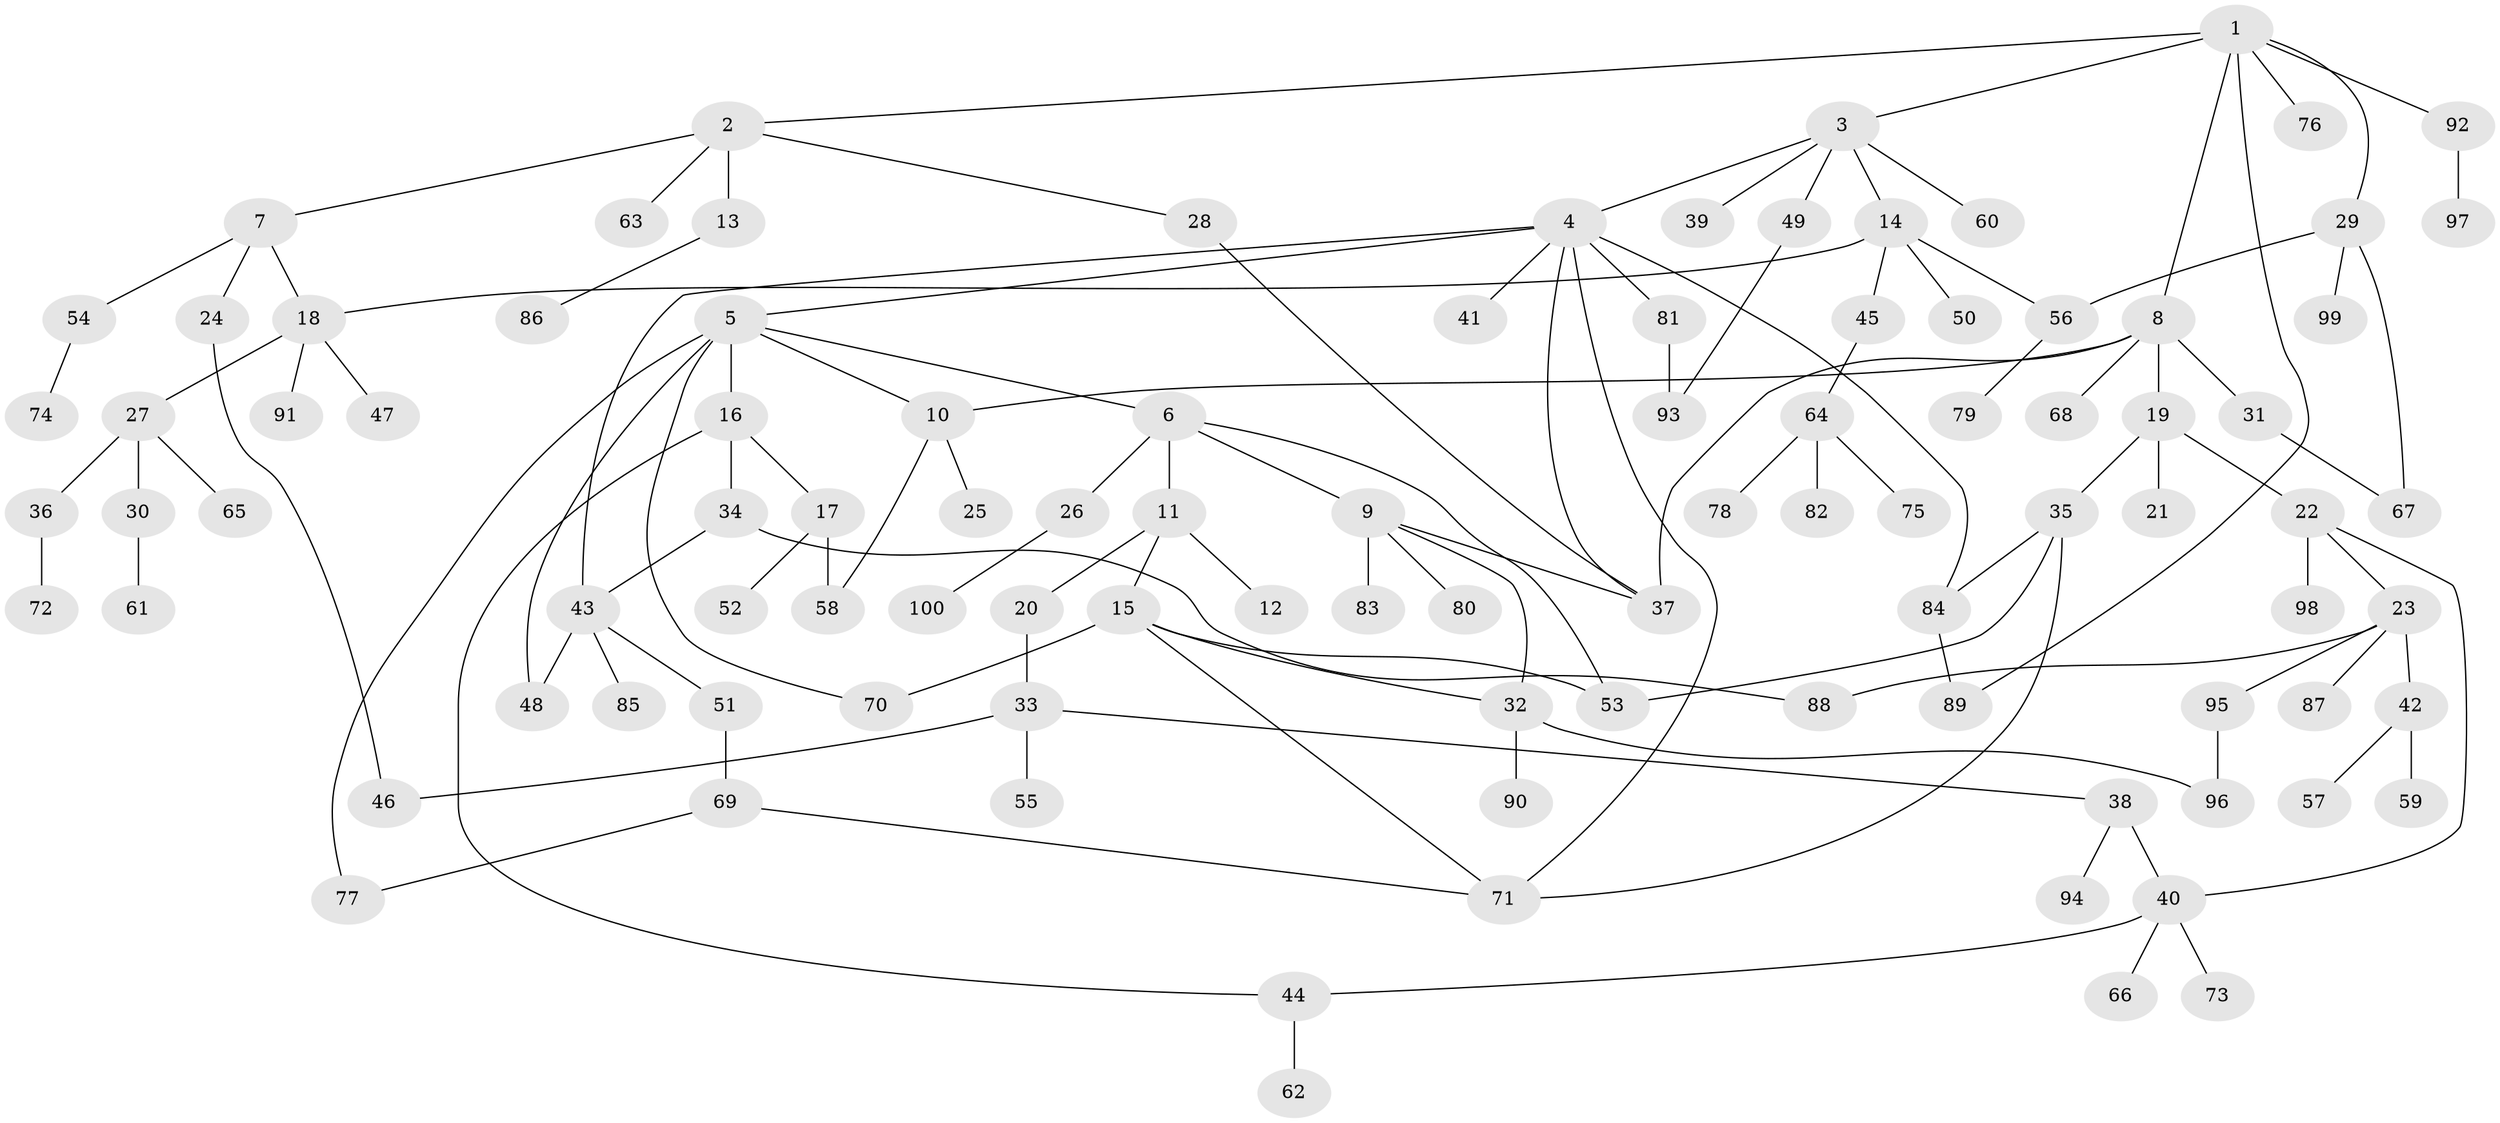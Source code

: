 // Generated by graph-tools (version 1.1) at 2025/38/02/21/25 10:38:51]
// undirected, 100 vertices, 125 edges
graph export_dot {
graph [start="1"]
  node [color=gray90,style=filled];
  1;
  2;
  3;
  4;
  5;
  6;
  7;
  8;
  9;
  10;
  11;
  12;
  13;
  14;
  15;
  16;
  17;
  18;
  19;
  20;
  21;
  22;
  23;
  24;
  25;
  26;
  27;
  28;
  29;
  30;
  31;
  32;
  33;
  34;
  35;
  36;
  37;
  38;
  39;
  40;
  41;
  42;
  43;
  44;
  45;
  46;
  47;
  48;
  49;
  50;
  51;
  52;
  53;
  54;
  55;
  56;
  57;
  58;
  59;
  60;
  61;
  62;
  63;
  64;
  65;
  66;
  67;
  68;
  69;
  70;
  71;
  72;
  73;
  74;
  75;
  76;
  77;
  78;
  79;
  80;
  81;
  82;
  83;
  84;
  85;
  86;
  87;
  88;
  89;
  90;
  91;
  92;
  93;
  94;
  95;
  96;
  97;
  98;
  99;
  100;
  1 -- 2;
  1 -- 3;
  1 -- 8;
  1 -- 29;
  1 -- 76;
  1 -- 92;
  1 -- 89;
  2 -- 7;
  2 -- 13;
  2 -- 28;
  2 -- 63;
  3 -- 4;
  3 -- 14;
  3 -- 39;
  3 -- 49;
  3 -- 60;
  4 -- 5;
  4 -- 41;
  4 -- 43;
  4 -- 81;
  4 -- 84;
  4 -- 37;
  4 -- 71;
  5 -- 6;
  5 -- 16;
  5 -- 70;
  5 -- 77;
  5 -- 10;
  5 -- 48;
  6 -- 9;
  6 -- 11;
  6 -- 26;
  6 -- 53;
  7 -- 24;
  7 -- 54;
  7 -- 18;
  8 -- 10;
  8 -- 19;
  8 -- 31;
  8 -- 68;
  8 -- 37;
  9 -- 32;
  9 -- 37;
  9 -- 80;
  9 -- 83;
  10 -- 25;
  10 -- 58;
  11 -- 12;
  11 -- 15;
  11 -- 20;
  13 -- 86;
  14 -- 18;
  14 -- 45;
  14 -- 50;
  14 -- 56;
  15 -- 32;
  15 -- 71;
  15 -- 70;
  15 -- 53;
  16 -- 17;
  16 -- 34;
  16 -- 44;
  17 -- 52;
  17 -- 58;
  18 -- 27;
  18 -- 47;
  18 -- 91;
  19 -- 21;
  19 -- 22;
  19 -- 35;
  20 -- 33;
  22 -- 23;
  22 -- 40;
  22 -- 98;
  23 -- 42;
  23 -- 87;
  23 -- 88;
  23 -- 95;
  24 -- 46;
  26 -- 100;
  27 -- 30;
  27 -- 36;
  27 -- 65;
  28 -- 37;
  29 -- 56;
  29 -- 99;
  29 -- 67;
  30 -- 61;
  31 -- 67;
  32 -- 90;
  32 -- 96;
  33 -- 38;
  33 -- 46;
  33 -- 55;
  34 -- 43;
  34 -- 88;
  35 -- 53;
  35 -- 84;
  35 -- 71;
  36 -- 72;
  38 -- 94;
  38 -- 40;
  40 -- 44;
  40 -- 66;
  40 -- 73;
  42 -- 57;
  42 -- 59;
  43 -- 48;
  43 -- 51;
  43 -- 85;
  44 -- 62;
  45 -- 64;
  49 -- 93;
  51 -- 69;
  54 -- 74;
  56 -- 79;
  64 -- 75;
  64 -- 78;
  64 -- 82;
  69 -- 71;
  69 -- 77;
  81 -- 93;
  84 -- 89;
  92 -- 97;
  95 -- 96;
}
